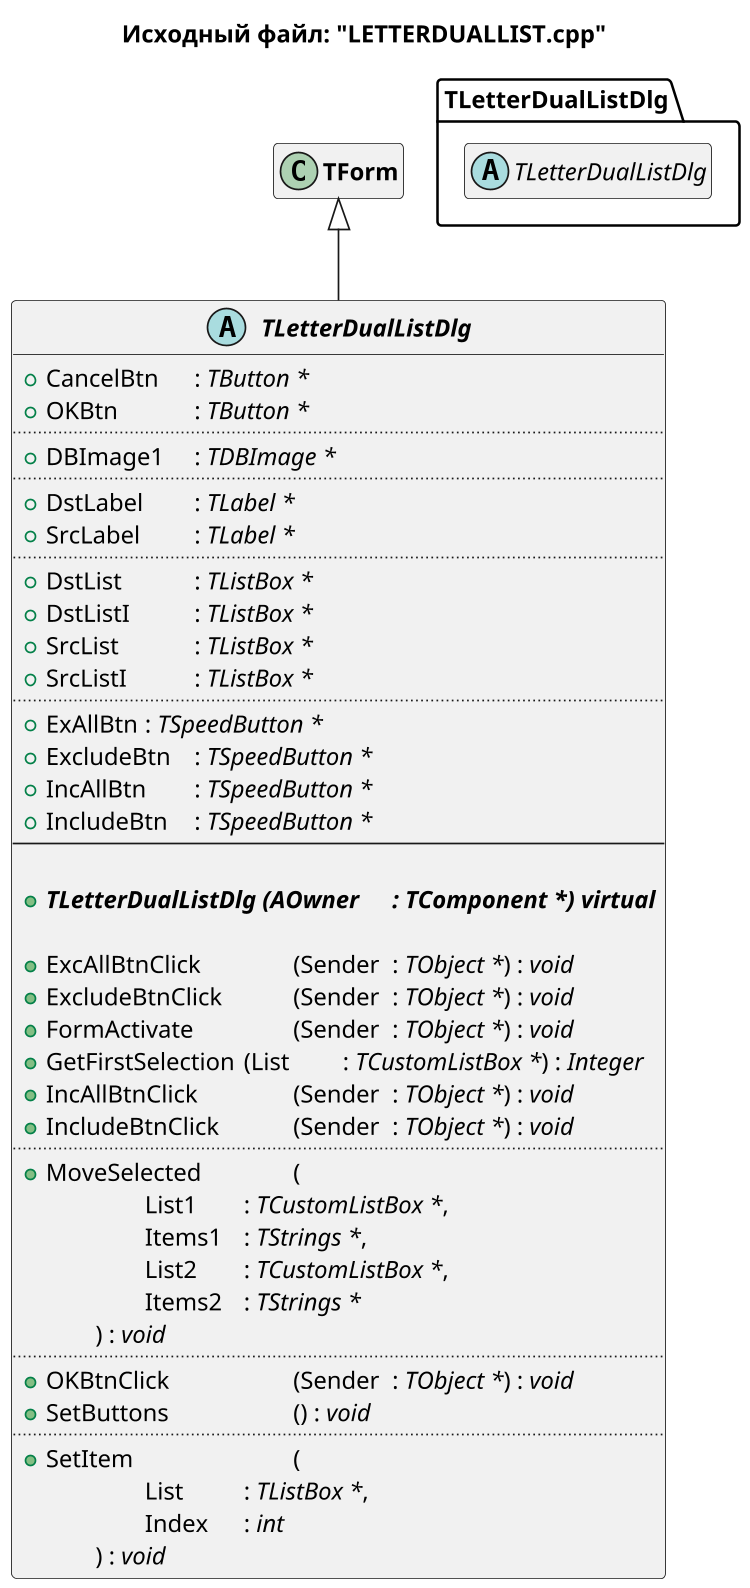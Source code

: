 @startuml LETTERDUALLIST.cpp

title Исходный файл: "LETTERDUALLIST.cpp"

scale 750 width

"<b>TLetterDualListDlg</b>" -up-|> "<b>TForm</b>"

hide "<b>TForm</b>" members

abstract "<b>TLetterDualListDlg</b>"
{
    + CancelBtn \t: <i>TButton *</i>
    + OKBtn \t\t: <i>TButton *</i>
    ..
    + DBImage1 \t: <i>TDBImage *</i>
    ..
    + DstLabel \t: <i>TLabel *</i>
    + SrcLabel \t: <i>TLabel *</i>
    ..
    + DstList \t\t: <i>TListBox *</i>
    + DstListI \t\t: <i>TListBox *</i>
    + SrcList \t\t: <i>TListBox *</i>
    + SrcListI \t\t: <i>TListBox *</i>
    ..
    + ExAllBtn \t: <i>TSpeedButton *</i>
    + ExcludeBtn \t: <i>TSpeedButton *</i>
    + IncAllBtn \t: <i>TSpeedButton *</i>
    + IncludeBtn \t: <i>TSpeedButton *</i>
    --
    
    + <b>{abstract} TLetterDualListDlg (AOwner \t: <i>TComponent *</i>) virtual</b>

    + ExcAllBtnClick \t\t(Sender \t: <i>TObject *</i>) : <i>void</i>
    + ExcludeBtnClick \t\t(Sender \t: <i>TObject *</i>) : <i>void</i>
    + FormActivate \t\t(Sender \t: <i>TObject *</i>) : <i>void</i>
    + GetFirstSelection \t(List \t: <i>TCustomListBox *</i>) : <i>Integer</i>
    + IncAllBtnClick \t\t(Sender \t: <i>TObject *</i>) : <i>void</i>
    + IncludeBtnClick \t\t(Sender \t: <i>TObject *</i>) : <i>void</i>
    ..
    + MoveSelected \t\t(
            \t\tList1 \t: <i>TCustomListBox *</i>,
            \t\tItems1 \t: <i>TStrings *</i>,
            \t\tList2 \t: <i>TCustomListBox *</i>,
            \t\tItems2 \t: <i>TStrings *</i>
        \t) : <i>void</i>
    ..
    + OKBtnClick \t\t\t(Sender \t: <i>TObject *</i>) : <i>void</i>
    + SetButtons \t\t\t() : <i>void</i>
    ..
    + SetItem \t\t\t\t(
            \t\tList \t\t: <i>TListBox *</i>,
            \t\tIndex \t: <i>int</i>
        \t) : <i>void</i>
}


package TLetterDualListDlg <<Folder>>
{
    abstract TLetterDualListDlg
    hide     TLetterDualListDlg members
}


' note right of "<b>TLetterDualListDlg</b>"::Save_Priv
' сохранение привелегий (сирота, Чаэс, инвалид)
' end note

@enduml